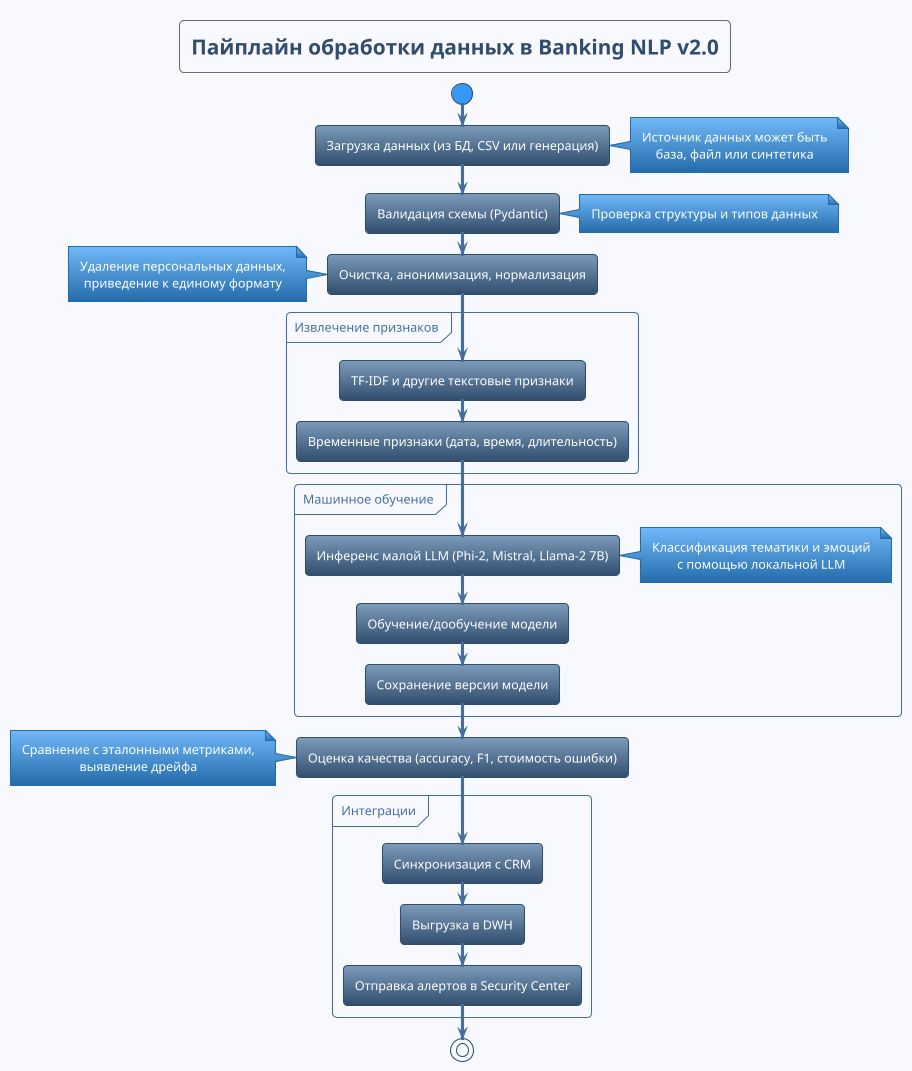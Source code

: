 @startuml
!theme spacelab
skinparam backgroundColor #F8F8FF
skinparam defaultTextAlignment center
title Пайплайн обработки данных в Banking NLP v2.0

start
:Загрузка данных (из БД, CSV или генерация);
note right: Источник данных может быть\nбаза, файл или синтетика

:Валидация схемы (Pydantic);
note right: Проверка структуры и типов данных

:Очистка, анонимизация, нормализация;
note left: Удаление персональных данных,\nприведение к единому формату

partition "Извлечение признаков" {
  :TF-IDF и другие текстовые признаки;
  :Временные признаки (дата, время, длительность);
}

partition "Машинное обучение" {
  :Инференс малой LLM (Phi-2, Mistral, Llama-2 7B);
  note right: Классификация тематики и эмоций\nс помощью локальной LLM
  :Обучение/дообучение модели;
  :Сохранение версии модели;
}

:Оценка качества (accuracy, F1, стоимость ошибки);
note left: Сравнение с эталонными метриками,\nвыявление дрейфа

partition "Интеграции" {
  :Синхронизация с CRM;
  :Выгрузка в DWH;
  :Отправка алертов в Security Center;
}

stop
@enduml
